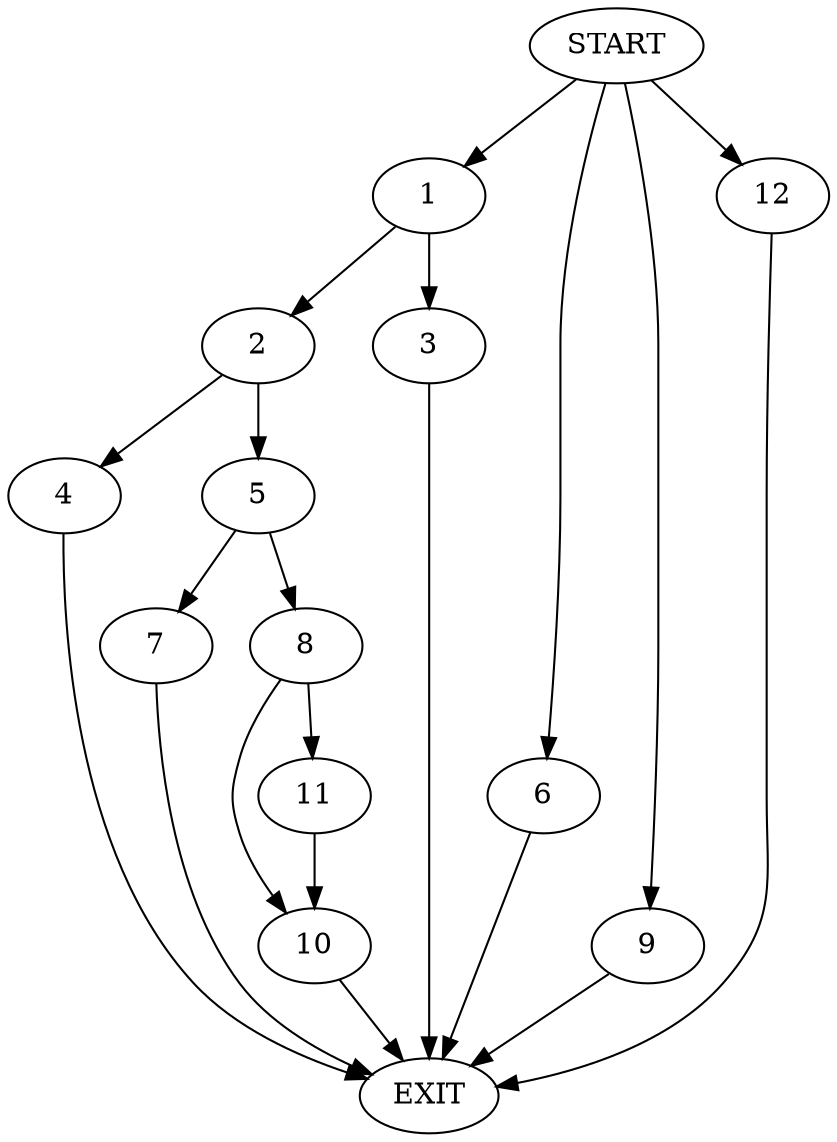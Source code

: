 digraph {
0 [label="START"]
13 [label="EXIT"]
0 -> 1
1 -> 2
1 -> 3
3 -> 13
2 -> 4
2 -> 5
0 -> 6
6 -> 13
4 -> 13
5 -> 7
5 -> 8
0 -> 9
9 -> 13
7 -> 13
8 -> 10
8 -> 11
0 -> 12
12 -> 13
11 -> 10
10 -> 13
}
